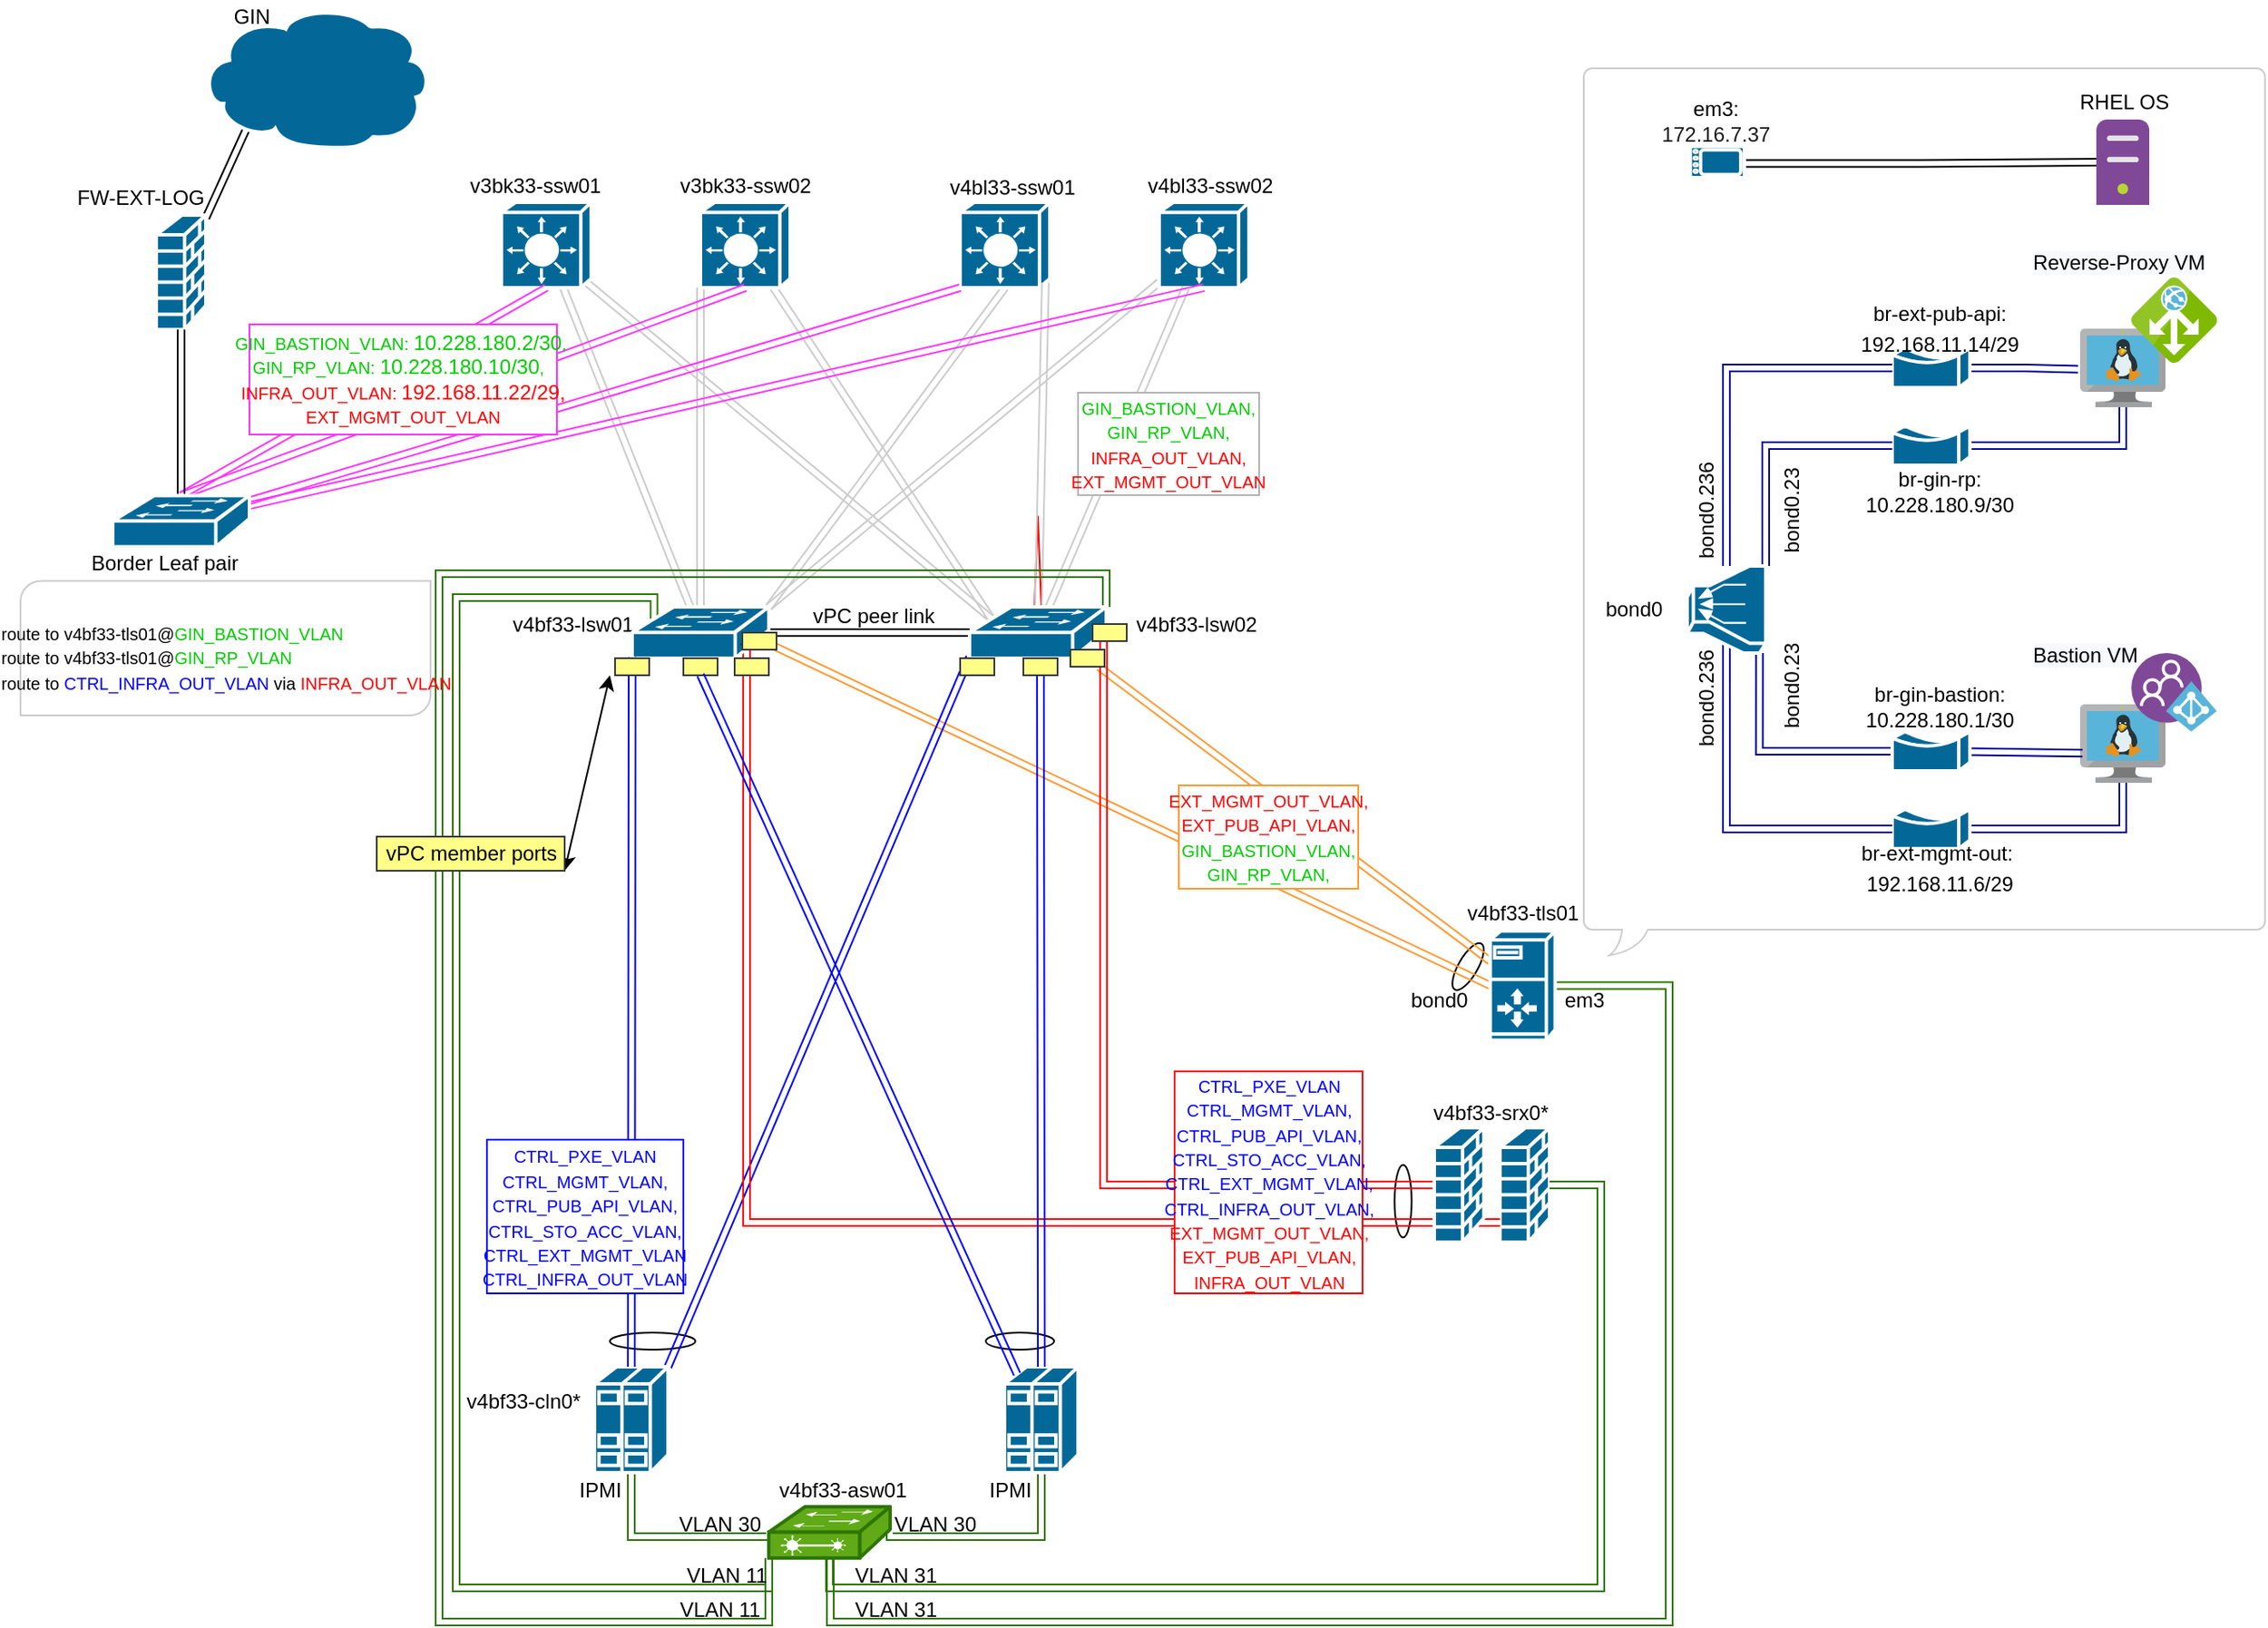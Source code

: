<mxfile version="14.4.4" type="github">
  <diagram id="cgUr09Xqpb1lFKW807KI" name="Page-1">
    <mxGraphModel dx="771" dy="448" grid="1" gridSize="10" guides="1" tooltips="1" connect="1" arrows="1" fold="1" page="1" pageScale="1" pageWidth="850" pageHeight="1100" math="0" shadow="0">
      <root>
        <mxCell id="0" />
        <mxCell id="1" parent="0" />
        <mxCell id="PLKDB188a2l5lJHVr24N-26" value="" style="shape=mxgraph.cisco.security.firewall;html=1;pointerEvents=1;dashed=0;fillColor=#036897;strokeColor=#ffffff;strokeWidth=2;verticalLabelPosition=bottom;verticalAlign=top;align=center;outlineConnect=0;" parent="1" vertex="1">
          <mxGeometry x="871" y="800.5" width="29" height="67" as="geometry" />
        </mxCell>
        <mxCell id="PLKDB188a2l5lJHVr24N-235" value="" style="verticalLabelPosition=bottom;verticalAlign=top;html=1;shape=mxgraph.basic.diag_round_rect;dx=6;strokeColor=#CCCCCC;rotation=-180;" parent="1" vertex="1">
          <mxGeometry x="5" y="480.25" width="240" height="78.75" as="geometry" />
        </mxCell>
        <mxCell id="PLKDB188a2l5lJHVr24N-230" value="" style="whiteSpace=wrap;html=1;shape=mxgraph.basic.roundRectCallout;dx=30;dy=15;size=5;boundedLbl=1;strokeColor=#CCCCCC;" parent="1" vertex="1">
          <mxGeometry x="920" y="180" width="398.77" height="519.5" as="geometry" />
        </mxCell>
        <mxCell id="PLKDB188a2l5lJHVr24N-215" value="" style="ellipse;whiteSpace=wrap;html=1;rotation=-60;" parent="1" vertex="1">
          <mxGeometry x="836.78" y="700.53" width="31" height="11.25" as="geometry" />
        </mxCell>
        <mxCell id="PLKDB188a2l5lJHVr24N-134" style="edgeStyle=none;rounded=0;orthogonalLoop=1;jettySize=auto;html=1;shape=link;fillColor=#60a917;strokeColor=#FF9933;" parent="1" source="PLKDB188a2l5lJHVr24N-130" target="PLKDB188a2l5lJHVr24N-133" edge="1">
          <mxGeometry relative="1" as="geometry">
            <mxPoint x="820" y="618.179" as="sourcePoint" />
            <mxPoint x="631.077" y="525.5" as="targetPoint" />
          </mxGeometry>
        </mxCell>
        <mxCell id="PLKDB188a2l5lJHVr24N-136" style="edgeStyle=none;rounded=0;orthogonalLoop=1;jettySize=auto;html=1;exitX=0;exitY=0.5;exitDx=0;exitDy=0;exitPerimeter=0;entryX=0.87;entryY=0.74;entryDx=0;entryDy=0;entryPerimeter=0;shape=link;fillColor=#60a917;strokeColor=#FF9933;" parent="1" source="PLKDB188a2l5lJHVr24N-130" target="PLKDB188a2l5lJHVr24N-135" edge="1">
          <mxGeometry relative="1" as="geometry">
            <mxPoint x="820" y="627.5" as="sourcePoint" />
            <mxPoint x="432.6" y="517.7" as="targetPoint" />
          </mxGeometry>
        </mxCell>
        <mxCell id="PLKDB188a2l5lJHVr24N-1" value="" style="ellipse;whiteSpace=wrap;html=1;" parent="1" vertex="1">
          <mxGeometry x="350" y="920.5" width="50" height="10" as="geometry" />
        </mxCell>
        <mxCell id="PLKDB188a2l5lJHVr24N-2" value="" style="ellipse;whiteSpace=wrap;html=1;" parent="1" vertex="1">
          <mxGeometry x="570" y="920.5" width="40" height="10" as="geometry" />
        </mxCell>
        <mxCell id="PLKDB188a2l5lJHVr24N-7" value="" style="ellipse;whiteSpace=wrap;html=1;rotation=-90;" parent="1" vertex="1">
          <mxGeometry x="793" y="838.5" width="42.5" height="10" as="geometry" />
        </mxCell>
        <mxCell id="PLKDB188a2l5lJHVr24N-10" style="rounded=0;orthogonalLoop=1;jettySize=auto;html=1;shape=link;strokeColor=#0000FF;" parent="1" source="PLKDB188a2l5lJHVr24N-61" target="PLKDB188a2l5lJHVr24N-58" edge="1">
          <mxGeometry relative="1" as="geometry" />
        </mxCell>
        <mxCell id="PLKDB188a2l5lJHVr24N-11" style="rounded=0;orthogonalLoop=1;jettySize=auto;html=1;exitX=1;exitY=0;exitDx=0;exitDy=0;exitPerimeter=0;entryX=0;entryY=0.98;entryDx=0;entryDy=0;entryPerimeter=0;shape=link;strokeColor=#0000FF;" parent="1" source="PLKDB188a2l5lJHVr24N-13" target="PLKDB188a2l5lJHVr24N-76" edge="1">
          <mxGeometry relative="1" as="geometry" />
        </mxCell>
        <mxCell id="PLKDB188a2l5lJHVr24N-12" style="rounded=0;orthogonalLoop=1;jettySize=auto;html=1;exitX=0.5;exitY=1;exitDx=0;exitDy=0;exitPerimeter=0;fillColor=#60a917;strokeColor=#2D7600;shape=link;entryX=0;entryY=0.5;entryDx=0;entryDy=0;entryPerimeter=0;edgeStyle=orthogonalEdgeStyle;" parent="1" source="PLKDB188a2l5lJHVr24N-13" target="PLKDB188a2l5lJHVr24N-40" edge="1">
          <mxGeometry relative="1" as="geometry">
            <mxPoint x="420.5" y="1030.5" as="targetPoint" />
            <Array as="points">
              <mxPoint x="363" y="1040" />
              <mxPoint x="443" y="1040" />
            </Array>
          </mxGeometry>
        </mxCell>
        <mxCell id="PLKDB188a2l5lJHVr24N-13" value="" style="shape=mxgraph.cisco.servers.standard_host;html=1;pointerEvents=1;dashed=0;fillColor=#036897;strokeColor=#ffffff;strokeWidth=2;verticalLabelPosition=bottom;verticalAlign=top;align=center;outlineConnect=0;" parent="1" vertex="1">
          <mxGeometry x="341" y="940.5" width="43" height="62" as="geometry" />
        </mxCell>
        <mxCell id="PLKDB188a2l5lJHVr24N-14" style="rounded=0;orthogonalLoop=1;jettySize=auto;html=1;exitX=0.17;exitY=0.07;exitDx=0;exitDy=0;exitPerimeter=0;shape=link;strokeColor=#0000FF;entryX=0.5;entryY=0.98;entryDx=0;entryDy=0;entryPerimeter=0;" parent="1" source="PLKDB188a2l5lJHVr24N-62" target="PLKDB188a2l5lJHVr24N-58" edge="1">
          <mxGeometry relative="1" as="geometry" />
        </mxCell>
        <mxCell id="PLKDB188a2l5lJHVr24N-15" style="edgeStyle=orthogonalEdgeStyle;shape=link;rounded=0;orthogonalLoop=1;jettySize=auto;html=1;exitX=0.5;exitY=0;exitDx=0;exitDy=0;exitPerimeter=0;entryX=0.5;entryY=0.98;entryDx=0;entryDy=0;entryPerimeter=0;strokeColor=#0000FF;" parent="1" target="PLKDB188a2l5lJHVr24N-76" edge="1">
          <mxGeometry relative="1" as="geometry">
            <mxPoint x="600.5" y="520.5" as="sourcePoint" />
          </mxGeometry>
        </mxCell>
        <mxCell id="PLKDB188a2l5lJHVr24N-16" style="rounded=0;orthogonalLoop=1;jettySize=auto;html=1;entryX=1;entryY=0.5;entryDx=0;entryDy=0;entryPerimeter=0;fillColor=#60a917;strokeColor=#2D7600;shape=link;edgeStyle=orthogonalEdgeStyle;exitX=0.5;exitY=1;exitDx=0;exitDy=0;exitPerimeter=0;" parent="1" source="PLKDB188a2l5lJHVr24N-17" target="PLKDB188a2l5lJHVr24N-40" edge="1">
          <mxGeometry relative="1" as="geometry">
            <Array as="points">
              <mxPoint x="603" y="1040" />
              <mxPoint x="514" y="1040" />
            </Array>
          </mxGeometry>
        </mxCell>
        <mxCell id="PLKDB188a2l5lJHVr24N-17" value="" style="shape=mxgraph.cisco.servers.standard_host;html=1;pointerEvents=1;dashed=0;fillColor=#036897;strokeColor=#ffffff;strokeWidth=2;verticalLabelPosition=bottom;verticalAlign=top;align=center;outlineConnect=0;" parent="1" vertex="1">
          <mxGeometry x="581" y="940.5" width="43" height="62" as="geometry" />
        </mxCell>
        <mxCell id="PLKDB188a2l5lJHVr24N-20" style="edgeStyle=orthogonalEdgeStyle;shape=link;rounded=0;orthogonalLoop=1;jettySize=auto;html=1;fillColor=#a0522d;" parent="1" source="PLKDB188a2l5lJHVr24N-58" target="PLKDB188a2l5lJHVr24N-76" edge="1">
          <mxGeometry relative="1" as="geometry">
            <Array as="points" />
          </mxGeometry>
        </mxCell>
        <mxCell id="PLKDB188a2l5lJHVr24N-23" style="edgeStyle=orthogonalEdgeStyle;rounded=0;orthogonalLoop=1;jettySize=auto;html=1;entryX=0.98;entryY=0.5;entryDx=0;entryDy=0;entryPerimeter=0;shape=link;strokeColor=#FF0000;" parent="1" source="PLKDB188a2l5lJHVr24N-25" target="PLKDB188a2l5lJHVr24N-76" edge="1">
          <mxGeometry relative="1" as="geometry" />
        </mxCell>
        <mxCell id="PLKDB188a2l5lJHVr24N-24" style="edgeStyle=orthogonalEdgeStyle;rounded=0;orthogonalLoop=1;jettySize=auto;html=1;entryX=0.98;entryY=0.5;entryDx=0;entryDy=0;entryPerimeter=0;shape=link;strokeColor=#FF0000;" parent="1" source="PLKDB188a2l5lJHVr24N-26" target="PLKDB188a2l5lJHVr24N-58" edge="1">
          <mxGeometry relative="1" as="geometry">
            <Array as="points">
              <mxPoint x="430" y="856" />
              <mxPoint x="430" y="511" />
            </Array>
          </mxGeometry>
        </mxCell>
        <mxCell id="frQwL65HYKCufrehO6zn-2" style="edgeStyle=orthogonalEdgeStyle;shape=link;rounded=0;orthogonalLoop=1;jettySize=auto;html=1;entryX=0.5;entryY=1;entryDx=0;entryDy=0;entryPerimeter=0;fillColor=#60a917;strokeColor=#2D7600;" parent="1" source="PLKDB188a2l5lJHVr24N-26" target="PLKDB188a2l5lJHVr24N-40" edge="1">
          <mxGeometry relative="1" as="geometry">
            <Array as="points">
              <mxPoint x="930" y="834" />
              <mxPoint x="930" y="1070" />
              <mxPoint x="478" y="1070" />
            </Array>
          </mxGeometry>
        </mxCell>
        <mxCell id="PLKDB188a2l5lJHVr24N-29" value="v4bf33-lsw01" style="text;html=1;align=center;verticalAlign=middle;resizable=0;points=[];autosize=1;" parent="1" vertex="1">
          <mxGeometry x="283" y="495.5" width="90" height="20" as="geometry" />
        </mxCell>
        <mxCell id="PLKDB188a2l5lJHVr24N-30" value="v4bf33-lsw02" style="text;html=1;align=center;verticalAlign=middle;resizable=0;points=[];autosize=1;" parent="1" vertex="1">
          <mxGeometry x="647.5" y="495.5" width="90" height="20" as="geometry" />
        </mxCell>
        <mxCell id="PLKDB188a2l5lJHVr24N-33" value="v4bf33-cln0*" style="text;html=1;align=center;verticalAlign=middle;resizable=0;points=[];autosize=1;" parent="1" vertex="1">
          <mxGeometry x="259" y="950.5" width="80" height="20" as="geometry" />
        </mxCell>
        <mxCell id="PLKDB188a2l5lJHVr24N-35" value="vPC peer link" style="text;html=1;align=center;verticalAlign=middle;resizable=0;points=[];autosize=1;" parent="1" vertex="1">
          <mxGeometry x="458.5" y="490.5" width="90" height="20" as="geometry" />
        </mxCell>
        <mxCell id="PLKDB188a2l5lJHVr24N-41" value="v4bf33-asw01" style="text;html=1;align=center;verticalAlign=middle;resizable=0;points=[];autosize=1;" parent="1" vertex="1">
          <mxGeometry x="440.5" y="1002.5" width="90" height="20" as="geometry" />
        </mxCell>
        <mxCell id="PLKDB188a2l5lJHVr24N-42" value="IPMI" style="text;html=1;align=center;verticalAlign=middle;resizable=0;points=[];autosize=1;" parent="1" vertex="1">
          <mxGeometry x="323.5" y="1002.5" width="40" height="20" as="geometry" />
        </mxCell>
        <mxCell id="PLKDB188a2l5lJHVr24N-43" value="IPMI" style="text;html=1;align=center;verticalAlign=middle;resizable=0;points=[];autosize=1;" parent="1" vertex="1">
          <mxGeometry x="563.5" y="1002.5" width="40" height="20" as="geometry" />
        </mxCell>
        <mxCell id="PLKDB188a2l5lJHVr24N-45" value="&lt;span style=&quot;color: rgba(0 , 0 , 0 , 0) ; font-family: monospace ; font-size: 0px&quot;&gt;%3CmxGraphModel%3E%3Croot%3E%3CmxCell%20id%3D%220%22%2F%3E%3CmxCell%20id%3D%221%22%20parent%3D%220%22%2F%3E%3CmxCell%20id%3D%222%22%20value%3D%2210.7.10.3%2F24%22%20style%3D%22text%3Bhtml%3D1%3Balign%3Dcenter%3BverticalAlign%3Dmiddle%3Bresizable%3D0%3Bpoints%3D%5B%5D%3Bautosize%3D1%3B%22%20vertex%3D%221%22%20parent%3D%221%22%3E%3CmxGeometry%20x%3D%22199.5%22%20y%3D%22540%22%20width%3D%2280%22%20height%3D%2220%22%20as%3D%22geometry%22%2F%3E%3C%2FmxCell%3E%3C%2Froot%3E%3C%2FmxGraphModel%3E&lt;/span&gt;" style="text;html=1;align=center;verticalAlign=middle;resizable=0;points=[];autosize=1;" parent="1" vertex="1">
          <mxGeometry x="478.5" y="505.5" width="20" height="20" as="geometry" />
        </mxCell>
        <mxCell id="PLKDB188a2l5lJHVr24N-46" style="edgeStyle=none;shape=link;rounded=0;orthogonalLoop=1;jettySize=auto;html=1;entryX=0.5;entryY=1;entryDx=0;entryDy=0;entryPerimeter=0;fontColor=#E6E6E6;strokeColor=#B3B3B3;" parent="1" edge="1">
          <mxGeometry relative="1" as="geometry">
            <mxPoint x="293.488" y="233.5" as="sourcePoint" />
          </mxGeometry>
        </mxCell>
        <mxCell id="PLKDB188a2l5lJHVr24N-49" style="edgeStyle=none;shape=link;rounded=0;orthogonalLoop=1;jettySize=auto;html=1;entryX=0.5;entryY=1;entryDx=0;entryDy=0;entryPerimeter=0;fontColor=#E6E6E6;strokeColor=#B3B3B3;" parent="1" edge="1">
          <mxGeometry relative="1" as="geometry">
            <mxPoint x="467.512" y="233.5" as="sourcePoint" />
          </mxGeometry>
        </mxCell>
        <mxCell id="PLKDB188a2l5lJHVr24N-50" style="edgeStyle=none;shape=link;rounded=0;orthogonalLoop=1;jettySize=auto;html=1;entryX=0.5;entryY=1;entryDx=0;entryDy=0;entryPerimeter=0;shadow=0;strokeColor=#B3B3B3;fontSize=10;fontColor=#E6E6E6;" parent="1" edge="1">
          <mxGeometry relative="1" as="geometry">
            <mxPoint x="500.705" y="233.5" as="sourcePoint" />
          </mxGeometry>
        </mxCell>
        <mxCell id="PLKDB188a2l5lJHVr24N-54" style="edgeStyle=orthogonalEdgeStyle;shape=link;rounded=0;orthogonalLoop=1;jettySize=auto;html=1;strokeColor=#FF0000;" parent="1" source="PLKDB188a2l5lJHVr24N-76" edge="1">
          <mxGeometry relative="1" as="geometry">
            <mxPoint x="600.5" y="495.5" as="sourcePoint" />
            <mxPoint x="600.529" y="495.5" as="targetPoint" />
          </mxGeometry>
        </mxCell>
        <mxCell id="PLKDB188a2l5lJHVr24N-55" style="shape=link;rounded=0;orthogonalLoop=1;jettySize=auto;html=1;exitX=0.5;exitY=0;exitDx=0;exitDy=0;exitPerimeter=0;entryX=0.5;entryY=0.98;entryDx=0;entryDy=0;entryPerimeter=0;strokeColor=#0000FF;" parent="1" source="PLKDB188a2l5lJHVr24N-77" target="PLKDB188a2l5lJHVr24N-76" edge="1">
          <mxGeometry relative="1" as="geometry">
            <mxPoint x="602" y="885.5" as="sourcePoint" />
            <mxPoint x="602" y="724.9" as="targetPoint" />
          </mxGeometry>
        </mxCell>
        <mxCell id="PLKDB188a2l5lJHVr24N-57" value="" style="endArrow=classic;startArrow=classic;html=1;entryX=1;entryY=1;entryDx=0;entryDy=0;" parent="1" target="PLKDB188a2l5lJHVr24N-56" edge="1">
          <mxGeometry width="50" height="50" relative="1" as="geometry">
            <mxPoint x="350" y="535.5" as="sourcePoint" />
            <mxPoint x="292" y="665.5" as="targetPoint" />
          </mxGeometry>
        </mxCell>
        <mxCell id="PLKDB188a2l5lJHVr24N-190" style="edgeStyle=none;shape=link;rounded=0;orthogonalLoop=1;jettySize=auto;html=1;exitX=1;exitY=0;exitDx=0;exitDy=0;exitPerimeter=0;strokeColor=#CCCCCC;" parent="1" source="PLKDB188a2l5lJHVr24N-58" target="PLKDB188a2l5lJHVr24N-83" edge="1">
          <mxGeometry relative="1" as="geometry" />
        </mxCell>
        <mxCell id="PLKDB188a2l5lJHVr24N-192" style="edgeStyle=none;shape=link;rounded=0;orthogonalLoop=1;jettySize=auto;html=1;exitX=1;exitY=0;exitDx=0;exitDy=0;exitPerimeter=0;entryX=0.5;entryY=1;entryDx=0;entryDy=0;entryPerimeter=0;strokeColor=#CCCCCC;" parent="1" source="PLKDB188a2l5lJHVr24N-58" target="PLKDB188a2l5lJHVr24N-81" edge="1">
          <mxGeometry relative="1" as="geometry" />
        </mxCell>
        <mxCell id="PLKDB188a2l5lJHVr24N-200" style="edgeStyle=none;shape=link;rounded=0;orthogonalLoop=1;jettySize=auto;html=1;strokeColor=#CCCCCC;" parent="1" source="PLKDB188a2l5lJHVr24N-58" target="PLKDB188a2l5lJHVr24N-177" edge="1">
          <mxGeometry relative="1" as="geometry" />
        </mxCell>
        <mxCell id="PLKDB188a2l5lJHVr24N-201" style="edgeStyle=none;shape=link;rounded=0;orthogonalLoop=1;jettySize=auto;html=1;entryX=0;entryY=1;entryDx=0;entryDy=0;entryPerimeter=0;strokeColor=#CCCCCC;" parent="1" source="PLKDB188a2l5lJHVr24N-58" target="PLKDB188a2l5lJHVr24N-178" edge="1">
          <mxGeometry relative="1" as="geometry" />
        </mxCell>
        <mxCell id="swwjwuBqU7D1S70BqLqP-3" style="edgeStyle=orthogonalEdgeStyle;shape=link;rounded=0;orthogonalLoop=1;jettySize=auto;html=1;exitX=0.16;exitY=0.23;exitDx=0;exitDy=0;exitPerimeter=0;entryX=0;entryY=1;entryDx=0;entryDy=0;entryPerimeter=0;fillColor=#60a917;strokeColor=#2D7600;" edge="1" parent="1" source="PLKDB188a2l5lJHVr24N-58" target="PLKDB188a2l5lJHVr24N-40">
          <mxGeometry relative="1" as="geometry">
            <Array as="points">
              <mxPoint x="376" y="490" />
              <mxPoint x="260" y="490" />
              <mxPoint x="260" y="1070" />
              <mxPoint x="443" y="1070" />
            </Array>
          </mxGeometry>
        </mxCell>
        <mxCell id="PLKDB188a2l5lJHVr24N-58" value="" style="shape=mxgraph.cisco.switches.workgroup_switch;html=1;pointerEvents=1;dashed=0;fillColor=#036897;strokeColor=#ffffff;strokeWidth=2;verticalLabelPosition=bottom;verticalAlign=top;align=center;outlineConnect=0;" parent="1" vertex="1">
          <mxGeometry x="363" y="495.5" width="80" height="30" as="geometry" />
        </mxCell>
        <mxCell id="PLKDB188a2l5lJHVr24N-66" value="" style="whiteSpace=wrap;html=1;fillColor=#ffff88;strokeColor=#36393d;" parent="1" vertex="1">
          <mxGeometry x="423" y="525.5" width="20" height="10" as="geometry" />
        </mxCell>
        <mxCell id="PLKDB188a2l5lJHVr24N-81" value="" style="shape=mxgraph.cisco.switches.layer_3_switch;html=1;pointerEvents=1;dashed=0;fillColor=#036897;strokeColor=#ffffff;strokeWidth=2;verticalLabelPosition=bottom;verticalAlign=top;align=center;outlineConnect=0;" parent="1" vertex="1">
          <mxGeometry x="555" y="258.5" width="52.5" height="50" as="geometry" />
        </mxCell>
        <mxCell id="PLKDB188a2l5lJHVr24N-83" value="" style="shape=mxgraph.cisco.switches.layer_3_switch;html=1;pointerEvents=1;dashed=0;fillColor=#036897;strokeColor=#ffffff;strokeWidth=2;verticalLabelPosition=bottom;verticalAlign=top;align=center;outlineConnect=0;" parent="1" vertex="1">
          <mxGeometry x="671.5" y="258.5" width="52.5" height="50" as="geometry" />
        </mxCell>
        <mxCell id="PLKDB188a2l5lJHVr24N-98" style="shape=link;rounded=0;orthogonalLoop=1;jettySize=auto;html=1;exitX=0.2;exitY=0.87;exitDx=0;exitDy=0;exitPerimeter=0;" parent="1" source="PLKDB188a2l5lJHVr24N-241" target="PLKDB188a2l5lJHVr24N-111" edge="1">
          <mxGeometry relative="1" as="geometry">
            <mxPoint x="159.089" y="222.5" as="sourcePoint" />
          </mxGeometry>
        </mxCell>
        <mxCell id="PLKDB188a2l5lJHVr24N-100" value="&lt;font color=&quot;#000000&quot; style=&quot;font-size: 12px&quot;&gt;GIN&lt;/font&gt;" style="text;html=1;align=center;verticalAlign=middle;resizable=0;points=[];autosize=1;fontSize=10;fontColor=#E6E6E6;" parent="1" vertex="1">
          <mxGeometry x="120" y="140" width="40" height="20" as="geometry" />
        </mxCell>
        <mxCell id="PLKDB188a2l5lJHVr24N-111" value="" style="shape=mxgraph.cisco.security.firewall;html=1;pointerEvents=1;dashed=0;fillColor=#036897;strokeColor=#ffffff;strokeWidth=2;verticalLabelPosition=bottom;verticalAlign=top;align=center;outlineConnect=0;" parent="1" vertex="1">
          <mxGeometry x="84.5" y="266" width="29" height="67" as="geometry" />
        </mxCell>
        <mxCell id="PLKDB188a2l5lJHVr24N-123" style="shape=link;rounded=0;orthogonalLoop=1;jettySize=auto;html=1;exitX=0.5;exitY=0;exitDx=0;exitDy=0;exitPerimeter=0;entryX=0.5;entryY=0.98;entryDx=0;entryDy=0;entryPerimeter=0;strokeColor=#0000FF;" parent="1" source="PLKDB188a2l5lJHVr24N-17" target="PLKDB188a2l5lJHVr24N-77" edge="1">
          <mxGeometry relative="1" as="geometry">
            <mxPoint x="602" y="885.5" as="sourcePoint" />
            <mxPoint x="600.5" y="524.9" as="targetPoint" />
          </mxGeometry>
        </mxCell>
        <mxCell id="PLKDB188a2l5lJHVr24N-124" style="rounded=0;orthogonalLoop=1;jettySize=auto;html=1;shape=link;strokeColor=#0000FF;entryX=0;entryY=0.98;entryDx=0;entryDy=0;entryPerimeter=0;" parent="1" source="PLKDB188a2l5lJHVr24N-13" target="PLKDB188a2l5lJHVr24N-58" edge="1">
          <mxGeometry relative="1" as="geometry">
            <mxPoint x="362.076" y="885.5" as="sourcePoint" />
            <mxPoint x="362.963" y="525.5" as="targetPoint" />
          </mxGeometry>
        </mxCell>
        <mxCell id="PLKDB188a2l5lJHVr24N-61" value="" style="whiteSpace=wrap;html=1;fillColor=#ffff88;strokeColor=#36393d;" parent="1" vertex="1">
          <mxGeometry x="353" y="525.5" width="20" height="10" as="geometry" />
        </mxCell>
        <mxCell id="PLKDB188a2l5lJHVr24N-62" value="" style="whiteSpace=wrap;html=1;fillColor=#ffff88;strokeColor=#36393d;" parent="1" vertex="1">
          <mxGeometry x="393" y="525.5" width="20" height="10" as="geometry" />
        </mxCell>
        <mxCell id="PLKDB188a2l5lJHVr24N-128" style="rounded=0;orthogonalLoop=1;jettySize=auto;html=1;exitX=0.17;exitY=0.07;exitDx=0;exitDy=0;exitPerimeter=0;shape=link;strokeColor=#0000FF;entryX=0.5;entryY=0.98;entryDx=0;entryDy=0;entryPerimeter=0;" parent="1" source="PLKDB188a2l5lJHVr24N-17" target="PLKDB188a2l5lJHVr24N-62" edge="1">
          <mxGeometry relative="1" as="geometry">
            <mxPoint x="587.81" y="889.84" as="sourcePoint" />
            <mxPoint x="403" y="524.9" as="targetPoint" />
          </mxGeometry>
        </mxCell>
        <mxCell id="PLKDB188a2l5lJHVr24N-36" value="&lt;span style=&quot;font-family: &amp;#34;calibri&amp;#34; , sans-serif ; text-transform: uppercase&quot;&gt;&lt;font style=&quot;font-size: 10px&quot; color=&quot;#0000ff&quot;&gt;CTRL_PXE_VLAN&lt;br&gt;ctrl_mgmt_vlan, ctrl_pub_api_vlan,&lt;br&gt;ctrl_sto_acc_vlan, CTRL_ext_mgmt_vlan&lt;br&gt;CTRL_INFRA_OUT_VLAN&lt;br&gt;&lt;/font&gt;&lt;/span&gt;" style="whiteSpace=wrap;html=1;strokeColor=#0000FF;" parent="1" vertex="1">
          <mxGeometry x="278" y="807.5" width="115" height="90" as="geometry" />
        </mxCell>
        <mxCell id="PLKDB188a2l5lJHVr24N-131" style="edgeStyle=none;rounded=0;orthogonalLoop=1;jettySize=auto;html=1;shape=link;" parent="1" source="PLKDB188a2l5lJHVr24N-133" target="PLKDB188a2l5lJHVr24N-76" edge="1">
          <mxGeometry relative="1" as="geometry" />
        </mxCell>
        <mxCell id="PLKDB188a2l5lJHVr24N-132" style="edgeStyle=none;rounded=0;orthogonalLoop=1;jettySize=auto;html=1;exitX=0;exitY=0.5;exitDx=0;exitDy=0;exitPerimeter=0;entryX=0.87;entryY=0.74;entryDx=0;entryDy=0;entryPerimeter=0;shape=link;" parent="1" source="PLKDB188a2l5lJHVr24N-135" target="PLKDB188a2l5lJHVr24N-58" edge="1">
          <mxGeometry relative="1" as="geometry" />
        </mxCell>
        <mxCell id="frQwL65HYKCufrehO6zn-3" style="edgeStyle=orthogonalEdgeStyle;shape=link;rounded=0;orthogonalLoop=1;jettySize=auto;html=1;entryX=0.5;entryY=1;entryDx=0;entryDy=0;entryPerimeter=0;fillColor=#60a917;strokeColor=#2D7600;" parent="1" source="PLKDB188a2l5lJHVr24N-130" target="PLKDB188a2l5lJHVr24N-40" edge="1">
          <mxGeometry relative="1" as="geometry">
            <Array as="points">
              <mxPoint x="970" y="717" />
              <mxPoint x="970" y="1090" />
              <mxPoint x="479" y="1090" />
              <mxPoint x="479" y="1053" />
            </Array>
          </mxGeometry>
        </mxCell>
        <mxCell id="PLKDB188a2l5lJHVr24N-130" value="" style="shape=mxgraph.cisco.servers.server_with_router;html=1;pointerEvents=1;dashed=0;fillColor=#036897;strokeColor=#ffffff;strokeWidth=2;verticalLabelPosition=bottom;verticalAlign=top;align=center;outlineConnect=0;" parent="1" vertex="1">
          <mxGeometry x="865.27" y="685.25" width="38" height="64" as="geometry" />
        </mxCell>
        <mxCell id="PLKDB188a2l5lJHVr24N-181" style="edgeStyle=none;shape=link;rounded=0;orthogonalLoop=1;jettySize=auto;html=1;strokeColor=#CCCCCC;" parent="1" source="PLKDB188a2l5lJHVr24N-76" target="PLKDB188a2l5lJHVr24N-83" edge="1">
          <mxGeometry relative="1" as="geometry" />
        </mxCell>
        <mxCell id="PLKDB188a2l5lJHVr24N-189" style="edgeStyle=none;shape=link;rounded=0;orthogonalLoop=1;jettySize=auto;html=1;entryX=0.95;entryY=0.94;entryDx=0;entryDy=0;entryPerimeter=0;strokeColor=#CCCCCC;" parent="1" source="PLKDB188a2l5lJHVr24N-76" target="PLKDB188a2l5lJHVr24N-81" edge="1">
          <mxGeometry relative="1" as="geometry" />
        </mxCell>
        <mxCell id="PLKDB188a2l5lJHVr24N-198" style="edgeStyle=none;shape=link;rounded=0;orthogonalLoop=1;jettySize=auto;html=1;exitX=0.16;exitY=0.23;exitDx=0;exitDy=0;exitPerimeter=0;strokeColor=#CCCCCC;" parent="1" source="PLKDB188a2l5lJHVr24N-76" target="PLKDB188a2l5lJHVr24N-178" edge="1">
          <mxGeometry relative="1" as="geometry" />
        </mxCell>
        <mxCell id="PLKDB188a2l5lJHVr24N-199" style="edgeStyle=none;shape=link;rounded=0;orthogonalLoop=1;jettySize=auto;html=1;exitX=0.16;exitY=0.23;exitDx=0;exitDy=0;exitPerimeter=0;entryX=0.95;entryY=0.94;entryDx=0;entryDy=0;entryPerimeter=0;strokeColor=#CCCCCC;" parent="1" source="PLKDB188a2l5lJHVr24N-76" target="PLKDB188a2l5lJHVr24N-177" edge="1">
          <mxGeometry relative="1" as="geometry" />
        </mxCell>
        <mxCell id="swwjwuBqU7D1S70BqLqP-2" style="edgeStyle=orthogonalEdgeStyle;shape=link;rounded=0;orthogonalLoop=1;jettySize=auto;html=1;exitX=1;exitY=0;exitDx=0;exitDy=0;exitPerimeter=0;entryX=0;entryY=1;entryDx=0;entryDy=0;entryPerimeter=0;fillColor=#60a917;strokeColor=#2D7600;" edge="1" parent="1" source="PLKDB188a2l5lJHVr24N-76" target="PLKDB188a2l5lJHVr24N-40">
          <mxGeometry relative="1" as="geometry">
            <Array as="points">
              <mxPoint x="641" y="476" />
              <mxPoint x="250" y="476" />
              <mxPoint x="250" y="1090" />
              <mxPoint x="443" y="1090" />
            </Array>
          </mxGeometry>
        </mxCell>
        <mxCell id="PLKDB188a2l5lJHVr24N-76" value="" style="shape=mxgraph.cisco.switches.workgroup_switch;html=1;pointerEvents=1;dashed=0;fillColor=#036897;strokeColor=#ffffff;strokeWidth=2;verticalLabelPosition=bottom;verticalAlign=top;align=center;outlineConnect=0;" parent="1" vertex="1">
          <mxGeometry x="560.5" y="495.5" width="80" height="30" as="geometry" />
        </mxCell>
        <mxCell id="PLKDB188a2l5lJHVr24N-133" value="" style="whiteSpace=wrap;html=1;fillColor=#ffff88;strokeColor=#36393d;" parent="1" vertex="1">
          <mxGeometry x="619.5" y="520.5" width="20" height="10" as="geometry" />
        </mxCell>
        <mxCell id="PLKDB188a2l5lJHVr24N-65" value="" style="whiteSpace=wrap;html=1;fillColor=#ffff88;strokeColor=#36393d;" parent="1" vertex="1">
          <mxGeometry x="632.5" y="505.5" width="20" height="10" as="geometry" />
        </mxCell>
        <mxCell id="PLKDB188a2l5lJHVr24N-78" value="" style="whiteSpace=wrap;html=1;fillColor=#ffff88;strokeColor=#36393d;" parent="1" vertex="1">
          <mxGeometry x="555" y="525.5" width="20" height="10" as="geometry" />
        </mxCell>
        <mxCell id="PLKDB188a2l5lJHVr24N-77" value="" style="whiteSpace=wrap;html=1;fillColor=#ffff88;strokeColor=#36393d;" parent="1" vertex="1">
          <mxGeometry x="592" y="525.5" width="20" height="10" as="geometry" />
        </mxCell>
        <mxCell id="PLKDB188a2l5lJHVr24N-135" value="" style="whiteSpace=wrap;html=1;fillColor=#ffff88;strokeColor=#36393d;" parent="1" vertex="1">
          <mxGeometry x="427.5" y="510.5" width="20" height="10" as="geometry" />
        </mxCell>
        <mxCell id="PLKDB188a2l5lJHVr24N-138" value="&lt;font color=&quot;#ff0000&quot;&gt;&lt;span style=&quot;font-family: &amp;#34;calibri&amp;#34; , sans-serif ; font-size: 10px ; text-transform: uppercase&quot;&gt;EXT_MGMT_OUT_VLAN,&lt;/span&gt;&lt;br style=&quot;font-family: &amp;#34;calibri&amp;#34; , sans-serif ; font-size: 10px ; text-transform: uppercase&quot;&gt;&lt;/font&gt;&lt;span style=&quot;font-family: &amp;#34;calibri&amp;#34; , sans-serif ; font-size: 10px ; text-transform: uppercase&quot;&gt;&lt;font color=&quot;#ff0000&quot;&gt;EXT_PUB_API_VLAN,&lt;/font&gt;&lt;br&gt;&lt;font color=&quot;#00cc00&quot;&gt;GIN_bastion_VLAN, GIN_RP_VLAN,&lt;/font&gt;&lt;/span&gt;&lt;font style=&quot;font-size: 10px&quot; color=&quot;#0000ff&quot;&gt;&lt;br&gt;&lt;/font&gt;" style="whiteSpace=wrap;html=1;strokeColor=#FF9933;" parent="1" vertex="1">
          <mxGeometry x="683" y="600" width="105" height="60.5" as="geometry" />
        </mxCell>
        <mxCell id="PLKDB188a2l5lJHVr24N-139" value="v4bf33-tls01" style="text;html=1;align=center;verticalAlign=middle;resizable=0;points=[];autosize=1;" parent="1" vertex="1">
          <mxGeometry x="844.27" y="665.25" width="80" height="20" as="geometry" />
        </mxCell>
        <mxCell id="PLKDB188a2l5lJHVr24N-140" value="" style="aspect=fixed;html=1;points=[];align=center;image;fontSize=12;image=img/lib/mscae/VM_Linux.svg;" parent="1" vertex="1">
          <mxGeometry x="1210.52" y="332.5" width="50" height="46" as="geometry" />
        </mxCell>
        <mxCell id="PLKDB188a2l5lJHVr24N-141" value="" style="aspect=fixed;html=1;points=[];align=center;image;fontSize=12;image=img/lib/mscae/VM_Linux.svg;" parent="1" vertex="1">
          <mxGeometry x="1210.52" y="552.5" width="50" height="46" as="geometry" />
        </mxCell>
        <mxCell id="PLKDB188a2l5lJHVr24N-142" value="" style="aspect=fixed;html=1;points=[];align=center;image;fontSize=12;image=img/lib/mscae/Application_Gateway.svg;" parent="1" vertex="1">
          <mxGeometry x="1240.52" y="302.5" width="50" height="50" as="geometry" />
        </mxCell>
        <mxCell id="PLKDB188a2l5lJHVr24N-143" value="" style="aspect=fixed;html=1;points=[];align=center;image;fontSize=12;image=img/lib/mscae/Azure_AD_B2C.svg;" parent="1" vertex="1">
          <mxGeometry x="1240.52" y="522.5" width="50" height="46" as="geometry" />
        </mxCell>
        <mxCell id="PLKDB188a2l5lJHVr24N-148" style="edgeStyle=orthogonalEdgeStyle;shape=link;rounded=0;orthogonalLoop=1;jettySize=auto;html=1;exitX=1;exitY=0.5;exitDx=0;exitDy=0;exitPerimeter=0;entryX=-0.024;entryY=0.516;entryDx=0;entryDy=0;entryPerimeter=0;strokeColor=#000099;" parent="1" source="PLKDB188a2l5lJHVr24N-146" target="PLKDB188a2l5lJHVr24N-140" edge="1">
          <mxGeometry relative="1" as="geometry" />
        </mxCell>
        <mxCell id="PLKDB188a2l5lJHVr24N-146" value="" style="shape=mxgraph.cisco.misc.bridge;html=1;pointerEvents=1;dashed=0;fillColor=#036897;strokeColor=#ffffff;strokeWidth=2;verticalLabelPosition=bottom;verticalAlign=top;align=center;outlineConnect=0;" parent="1" vertex="1">
          <mxGeometry x="1100.52" y="344" width="45.5" height="23" as="geometry" />
        </mxCell>
        <mxCell id="PLKDB188a2l5lJHVr24N-149" style="edgeStyle=orthogonalEdgeStyle;shape=link;rounded=0;orthogonalLoop=1;jettySize=auto;html=1;strokeColor=#000099;" parent="1" source="PLKDB188a2l5lJHVr24N-147" target="PLKDB188a2l5lJHVr24N-140" edge="1">
          <mxGeometry relative="1" as="geometry" />
        </mxCell>
        <mxCell id="PLKDB188a2l5lJHVr24N-147" value="" style="shape=mxgraph.cisco.misc.bridge;html=1;pointerEvents=1;dashed=0;fillColor=#036897;strokeColor=#ffffff;strokeWidth=2;verticalLabelPosition=bottom;verticalAlign=top;align=center;outlineConnect=0;" parent="1" vertex="1">
          <mxGeometry x="1100.52" y="389.5" width="45.5" height="23" as="geometry" />
        </mxCell>
        <mxCell id="PLKDB188a2l5lJHVr24N-152" style="shape=link;rounded=0;orthogonalLoop=1;jettySize=auto;html=1;entryX=0.028;entryY=0.621;entryDx=0;entryDy=0;entryPerimeter=0;strokeColor=#000099;" parent="1" source="PLKDB188a2l5lJHVr24N-150" target="PLKDB188a2l5lJHVr24N-141" edge="1">
          <mxGeometry relative="1" as="geometry" />
        </mxCell>
        <mxCell id="PLKDB188a2l5lJHVr24N-162" style="edgeStyle=orthogonalEdgeStyle;shape=link;rounded=0;orthogonalLoop=1;jettySize=auto;html=1;entryX=0.08;entryY=0;entryDx=0;entryDy=0;entryPerimeter=0;strokeColor=#000099;" parent="1" source="PLKDB188a2l5lJHVr24N-150" target="PLKDB188a2l5lJHVr24N-157" edge="1">
          <mxGeometry relative="1" as="geometry" />
        </mxCell>
        <mxCell id="PLKDB188a2l5lJHVr24N-150" value="" style="shape=mxgraph.cisco.misc.bridge;html=1;pointerEvents=1;dashed=0;fillColor=#036897;strokeColor=#ffffff;strokeWidth=2;verticalLabelPosition=bottom;verticalAlign=top;align=center;outlineConnect=0;" parent="1" vertex="1">
          <mxGeometry x="1100.52" y="568.5" width="45.5" height="23" as="geometry" />
        </mxCell>
        <mxCell id="PLKDB188a2l5lJHVr24N-154" style="edgeStyle=orthogonalEdgeStyle;shape=link;rounded=0;orthogonalLoop=1;jettySize=auto;html=1;strokeColor=#000099;" parent="1" source="PLKDB188a2l5lJHVr24N-151" target="PLKDB188a2l5lJHVr24N-141" edge="1">
          <mxGeometry relative="1" as="geometry" />
        </mxCell>
        <mxCell id="PLKDB188a2l5lJHVr24N-151" value="" style="shape=mxgraph.cisco.misc.bridge;html=1;pointerEvents=1;dashed=0;fillColor=#036897;strokeColor=#ffffff;strokeWidth=2;verticalLabelPosition=bottom;verticalAlign=top;align=center;outlineConnect=0;" parent="1" vertex="1">
          <mxGeometry x="1100.52" y="614" width="45.5" height="23" as="geometry" />
        </mxCell>
        <mxCell id="PLKDB188a2l5lJHVr24N-155" value="&lt;span style=&quot;color: rgb(0 , 0 , 0) ; font-family: &amp;#34;helvetica&amp;#34; ; font-size: 12px ; font-style: normal ; font-weight: 400 ; letter-spacing: normal ; text-align: center ; text-indent: 0px ; text-transform: none ; word-spacing: 0px ; background-color: rgb(248 , 249 , 250) ; display: inline ; float: none&quot;&gt;Reverse-Proxy VM&lt;/span&gt;" style="text;whiteSpace=wrap;html=1;" parent="1" vertex="1">
          <mxGeometry x="1180.52" y="279.75" width="110" height="30" as="geometry" />
        </mxCell>
        <mxCell id="PLKDB188a2l5lJHVr24N-156" value="&lt;span style=&quot;color: rgb(0 , 0 , 0) ; font-family: &amp;#34;helvetica&amp;#34; ; font-size: 12px ; font-style: normal ; font-weight: 400 ; letter-spacing: normal ; text-align: center ; text-indent: 0px ; text-transform: none ; word-spacing: 0px ; background-color: rgb(248 , 249 , 250) ; display: inline ; float: none&quot;&gt;Bastion VM&lt;/span&gt;" style="text;whiteSpace=wrap;html=1;" parent="1" vertex="1">
          <mxGeometry x="1180.52" y="509.75" width="110" height="30" as="geometry" />
        </mxCell>
        <mxCell id="PLKDB188a2l5lJHVr24N-158" style="edgeStyle=orthogonalEdgeStyle;shape=link;rounded=0;orthogonalLoop=1;jettySize=auto;html=1;entryX=0;entryY=0.5;entryDx=0;entryDy=0;entryPerimeter=0;strokeColor=#000099;" parent="1" source="PLKDB188a2l5lJHVr24N-157" target="PLKDB188a2l5lJHVr24N-146" edge="1">
          <mxGeometry relative="1" as="geometry">
            <Array as="points">
              <mxPoint x="1003.77" y="355.75" />
            </Array>
          </mxGeometry>
        </mxCell>
        <mxCell id="PLKDB188a2l5lJHVr24N-159" style="edgeStyle=orthogonalEdgeStyle;shape=link;rounded=0;orthogonalLoop=1;jettySize=auto;html=1;exitX=0;exitY=1;exitDx=0;exitDy=0;exitPerimeter=0;entryX=0;entryY=0.5;entryDx=0;entryDy=0;entryPerimeter=0;strokeColor=#000099;" parent="1" source="PLKDB188a2l5lJHVr24N-157" target="PLKDB188a2l5lJHVr24N-147" edge="1">
          <mxGeometry relative="1" as="geometry" />
        </mxCell>
        <mxCell id="PLKDB188a2l5lJHVr24N-160" style="edgeStyle=orthogonalEdgeStyle;shape=link;rounded=0;orthogonalLoop=1;jettySize=auto;html=1;exitX=0.5;exitY=0.095;exitDx=0;exitDy=0;exitPerimeter=0;entryX=0;entryY=0.5;entryDx=0;entryDy=0;entryPerimeter=0;strokeColor=#000099;" parent="1" source="PLKDB188a2l5lJHVr24N-157" target="PLKDB188a2l5lJHVr24N-151" edge="1">
          <mxGeometry relative="1" as="geometry">
            <Array as="points">
              <mxPoint x="1003.77" y="625.75" />
            </Array>
          </mxGeometry>
        </mxCell>
        <mxCell id="PLKDB188a2l5lJHVr24N-157" value="" style="shape=mxgraph.cisco.misc.dslam;html=1;pointerEvents=1;dashed=0;fillColor=#036897;strokeColor=#ffffff;strokeWidth=2;verticalLabelPosition=bottom;verticalAlign=top;align=center;outlineConnect=0;rotation=-180;" parent="1" vertex="1">
          <mxGeometry x="980.52" y="471.5" width="46" height="51" as="geometry" />
        </mxCell>
        <mxCell id="PLKDB188a2l5lJHVr24N-163" value="bond0" style="text;html=1;align=center;verticalAlign=middle;resizable=0;points=[];autosize=1;" parent="1" vertex="1">
          <mxGeometry x="924.27" y="487" width="50" height="20" as="geometry" />
        </mxCell>
        <mxCell id="PLKDB188a2l5lJHVr24N-164" value="bond0.236" style="text;html=1;align=center;verticalAlign=middle;resizable=0;points=[];autosize=1;rotation=-90;" parent="1" vertex="1">
          <mxGeometry x="951.52" y="429.75" width="80" height="20" as="geometry" />
        </mxCell>
        <mxCell id="PLKDB188a2l5lJHVr24N-165" value="bond0.236" style="text;html=1;align=center;verticalAlign=middle;resizable=0;points=[];autosize=1;rotation=-90;" parent="1" vertex="1">
          <mxGeometry x="951.52" y="539.75" width="80" height="20" as="geometry" />
        </mxCell>
        <mxCell id="PLKDB188a2l5lJHVr24N-166" value="br-ext-mgmt-out:&amp;nbsp;&lt;table border=&quot;0&quot; cellpadding=&quot;0&quot; cellspacing=&quot;0&quot; width=&quot;153&quot; style=&quot;border-collapse: collapse ; width: 115pt&quot;&gt;&lt;tbody&gt;&lt;tr style=&quot;height: 15.0pt&quot;&gt;&lt;br/&gt;  &lt;td height=&quot;20&quot; class=&quot;xl3724&quot; width=&quot;153&quot; style=&quot;height: 15.0pt ; width: 115pt&quot;&gt;192.168.11.6/29&lt;/td&gt;&lt;/tr&gt;&lt;/tbody&gt;&lt;/table&gt;" style="text;html=1;align=center;verticalAlign=middle;resizable=0;points=[];autosize=1;" parent="1" vertex="1">
          <mxGeometry x="1043.27" y="630.25" width="170" height="40" as="geometry" />
        </mxCell>
        <mxCell id="PLKDB188a2l5lJHVr24N-167" value="br-ext-pub-api:&lt;br&gt;&lt;table border=&quot;0&quot; cellpadding=&quot;0&quot; cellspacing=&quot;0&quot; width=&quot;130&quot; style=&quot;border-collapse: collapse ; width: 98pt&quot;&gt;&lt;tbody&gt;&lt;tr style=&quot;height: 15.0pt&quot;&gt;  &lt;td height=&quot;20&quot; class=&quot;xl3724&quot; width=&quot;130&quot; style=&quot;height: 15.0pt ; width: 98pt&quot;&gt;192.168.11.14/29&lt;/td&gt;&lt;/tr&gt;&lt;/tbody&gt;&lt;/table&gt;" style="text;html=1;align=center;verticalAlign=middle;resizable=0;points=[];autosize=1;" parent="1" vertex="1">
          <mxGeometry x="1053.27" y="314" width="150" height="40" as="geometry" />
        </mxCell>
        <mxCell id="PLKDB188a2l5lJHVr24N-168" value="bond0" style="text;html=1;align=center;verticalAlign=middle;resizable=0;points=[];autosize=1;" parent="1" vertex="1">
          <mxGeometry x="810" y="715.63" width="50" height="20" as="geometry" />
        </mxCell>
        <mxCell id="PLKDB188a2l5lJHVr24N-169" value="bond0.23" style="text;html=1;align=center;verticalAlign=middle;resizable=0;points=[];autosize=1;rotation=-90;" parent="1" vertex="1">
          <mxGeometry x="1001.52" y="532.5" width="80" height="20" as="geometry" />
        </mxCell>
        <mxCell id="PLKDB188a2l5lJHVr24N-171" value="bond0.23" style="text;html=1;align=center;verticalAlign=middle;resizable=0;points=[];autosize=1;rotation=-90;" parent="1" vertex="1">
          <mxGeometry x="1001.52" y="429.75" width="80" height="20" as="geometry" />
        </mxCell>
        <mxCell id="PLKDB188a2l5lJHVr24N-172" value="br-gin-rp:&lt;br&gt;10.228.180.9/30" style="text;html=1;align=center;verticalAlign=middle;resizable=0;points=[];autosize=1;" parent="1" vertex="1">
          <mxGeometry x="1078.27" y="412.5" width="100" height="30" as="geometry" />
        </mxCell>
        <mxCell id="PLKDB188a2l5lJHVr24N-173" value="br-gin-bastion:&lt;br&gt;10.228.180.1/30" style="text;html=1;align=center;verticalAlign=middle;resizable=0;points=[];autosize=1;" parent="1" vertex="1">
          <mxGeometry x="1078.27" y="538.5" width="100" height="30" as="geometry" />
        </mxCell>
        <mxCell id="PLKDB188a2l5lJHVr24N-177" value="" style="shape=mxgraph.cisco.switches.layer_3_switch;html=1;pointerEvents=1;dashed=0;fillColor=#036897;strokeColor=#ffffff;strokeWidth=2;verticalLabelPosition=bottom;verticalAlign=top;align=center;outlineConnect=0;" parent="1" vertex="1">
          <mxGeometry x="286.5" y="258.5" width="52.5" height="50" as="geometry" />
        </mxCell>
        <mxCell id="PLKDB188a2l5lJHVr24N-178" value="" style="shape=mxgraph.cisco.switches.layer_3_switch;html=1;pointerEvents=1;dashed=0;fillColor=#036897;strokeColor=#ffffff;strokeWidth=2;verticalLabelPosition=bottom;verticalAlign=top;align=center;outlineConnect=0;" parent="1" vertex="1">
          <mxGeometry x="403" y="258.5" width="52.5" height="50" as="geometry" />
        </mxCell>
        <mxCell id="PLKDB188a2l5lJHVr24N-193" value="v3bk33-ssw01" style="text;html=1;align=center;verticalAlign=middle;resizable=0;points=[];autosize=1;" parent="1" vertex="1">
          <mxGeometry x="261" y="238.5" width="90" height="20" as="geometry" />
        </mxCell>
        <mxCell id="PLKDB188a2l5lJHVr24N-194" value="v4bl33-ssw01" style="text;whiteSpace=wrap;html=1;" parent="1" vertex="1">
          <mxGeometry x="546.5" y="235.75" width="100" height="30" as="geometry" />
        </mxCell>
        <mxCell id="PLKDB188a2l5lJHVr24N-195" value="v3bk33-ssw02" style="text;html=1;align=center;verticalAlign=middle;resizable=0;points=[];autosize=1;" parent="1" vertex="1">
          <mxGeometry x="384.25" y="238.5" width="90" height="20" as="geometry" />
        </mxCell>
        <mxCell id="PLKDB188a2l5lJHVr24N-197" value="v4bl33-ssw02" style="text;html=1;align=center;verticalAlign=middle;resizable=0;points=[];autosize=1;" parent="1" vertex="1">
          <mxGeometry x="656" y="238.5" width="90" height="20" as="geometry" />
        </mxCell>
        <mxCell id="PLKDB188a2l5lJHVr24N-38" value="&lt;span style=&quot;font-family: &amp;#34;calibri&amp;#34; , sans-serif ; font-size: 10px ; text-transform: uppercase&quot;&gt;&lt;font color=&quot;#00cc00&quot;&gt;GIN_BASTION_VLAN, GIN_RP_VLAN,&lt;/font&gt;&lt;/span&gt;&lt;span style=&quot;color: rgb(255 , 0 , 0) ; font-family: &amp;#34;calibri&amp;#34; , sans-serif ; font-size: 10px ; text-transform: uppercase&quot;&gt;&lt;br&gt;I&lt;/span&gt;&lt;span style=&quot;font-family: &amp;#34;calibri&amp;#34; , sans-serif ; font-size: 10px ; text-transform: uppercase&quot;&gt;&lt;font color=&quot;#ff0000&quot;&gt;NFRA_OUT_VLAN,&lt;br&gt;&lt;/font&gt;&lt;/span&gt;&lt;span style=&quot;color: rgb(255 , 0 , 0) ; font-family: &amp;#34;calibri&amp;#34; , sans-serif ; font-size: 10px ; text-transform: uppercase&quot;&gt;EXT_MGMT_OUT_VLAN&lt;/span&gt;&lt;font style=&quot;font-size: 10px&quot; color=&quot;#0000ff&quot;&gt;&lt;br&gt;&lt;/font&gt;" style="whiteSpace=wrap;html=1;strokeColor=#B3B3B3;" parent="1" vertex="1">
          <mxGeometry x="624" y="370" width="106" height="60" as="geometry" />
        </mxCell>
        <mxCell id="PLKDB188a2l5lJHVr24N-208" style="edgeStyle=none;shape=link;rounded=0;orthogonalLoop=1;jettySize=auto;html=1;entryX=0.5;entryY=1;entryDx=0;entryDy=0;entryPerimeter=0;strokeColor=#FF33FF;" parent="1" source="PLKDB188a2l5lJHVr24N-203" target="PLKDB188a2l5lJHVr24N-83" edge="1">
          <mxGeometry relative="1" as="geometry" />
        </mxCell>
        <mxCell id="PLKDB188a2l5lJHVr24N-209" style="edgeStyle=none;shape=link;rounded=0;orthogonalLoop=1;jettySize=auto;html=1;entryX=0;entryY=1;entryDx=0;entryDy=0;entryPerimeter=0;strokeColor=#FF33FF;" parent="1" source="PLKDB188a2l5lJHVr24N-203" target="PLKDB188a2l5lJHVr24N-81" edge="1">
          <mxGeometry relative="1" as="geometry" />
        </mxCell>
        <mxCell id="PLKDB188a2l5lJHVr24N-210" style="edgeStyle=none;shape=link;rounded=0;orthogonalLoop=1;jettySize=auto;html=1;exitX=0.5;exitY=0;exitDx=0;exitDy=0;exitPerimeter=0;entryX=0.5;entryY=1;entryDx=0;entryDy=0;entryPerimeter=0;strokeColor=#FF33FF;" parent="1" source="PLKDB188a2l5lJHVr24N-203" target="PLKDB188a2l5lJHVr24N-178" edge="1">
          <mxGeometry relative="1" as="geometry" />
        </mxCell>
        <mxCell id="PLKDB188a2l5lJHVr24N-211" style="edgeStyle=none;shape=link;rounded=0;orthogonalLoop=1;jettySize=auto;html=1;exitX=0.5;exitY=0;exitDx=0;exitDy=0;exitPerimeter=0;entryX=0.5;entryY=1;entryDx=0;entryDy=0;entryPerimeter=0;strokeColor=#FF33FF;" parent="1" source="PLKDB188a2l5lJHVr24N-203" target="PLKDB188a2l5lJHVr24N-177" edge="1">
          <mxGeometry relative="1" as="geometry" />
        </mxCell>
        <mxCell id="PLKDB188a2l5lJHVr24N-214" style="shape=link;rounded=0;orthogonalLoop=1;jettySize=auto;html=1;entryX=0.5;entryY=1;entryDx=0;entryDy=0;entryPerimeter=0;" parent="1" source="PLKDB188a2l5lJHVr24N-203" target="PLKDB188a2l5lJHVr24N-111" edge="1">
          <mxGeometry relative="1" as="geometry" />
        </mxCell>
        <mxCell id="PLKDB188a2l5lJHVr24N-203" value="" style="shape=mxgraph.cisco.switches.workgroup_switch;html=1;pointerEvents=1;dashed=0;fillColor=#036897;strokeColor=#ffffff;strokeWidth=2;verticalLabelPosition=bottom;verticalAlign=top;align=center;outlineConnect=0;" parent="1" vertex="1">
          <mxGeometry x="59" y="430.25" width="80" height="30" as="geometry" />
        </mxCell>
        <mxCell id="PLKDB188a2l5lJHVr24N-204" value="FW-EXT-LOG" style="text;html=1;align=center;verticalAlign=middle;resizable=0;points=[];autosize=1;" parent="1" vertex="1">
          <mxGeometry x="30" y="245.75" width="90" height="20" as="geometry" />
        </mxCell>
        <mxCell id="PLKDB188a2l5lJHVr24N-205" value="Border Leaf pair" style="text;html=1;align=center;verticalAlign=middle;resizable=0;points=[];autosize=1;" parent="1" vertex="1">
          <mxGeometry x="39" y="460.25" width="100" height="20" as="geometry" />
        </mxCell>
        <mxCell id="PLKDB188a2l5lJHVr24N-213" value="&lt;font color=&quot;#00cc00&quot;&gt;&lt;font face=&quot;calibri, sans-serif&quot;&gt;&lt;span style=&quot;text-transform: uppercase&quot;&gt;&lt;span style=&quot;font-size: 10px&quot;&gt;GIN_BASTION_VLAN:&amp;nbsp;&lt;/span&gt;&lt;font style=&quot;font-size: 12px&quot;&gt;10.228.180.2/30&lt;/font&gt;&lt;/span&gt;&lt;/font&gt;&lt;font face=&quot;calibri, sans-serif&quot;&gt;&lt;span style=&quot;font-size: 10px ; text-transform: uppercase&quot;&gt;,&amp;nbsp; GIN_RP_VLAN:&amp;nbsp;&lt;/span&gt;&lt;/font&gt;&lt;/font&gt;&lt;font face=&quot;calibri, sans-serif&quot; style=&quot;color: rgb(0 , 204 , 0)&quot;&gt;&lt;span style=&quot;text-transform: uppercase&quot;&gt;10.228.180.10/30&lt;/span&gt;&lt;/font&gt;&lt;font face=&quot;calibri, sans-serif&quot; style=&quot;color: rgb(0 , 204 , 0)&quot;&gt;&lt;span style=&quot;font-size: 10px ; text-transform: uppercase&quot;&gt;,&amp;nbsp;&amp;nbsp;&lt;/span&gt;&lt;/font&gt;&lt;span style=&quot;color: rgb(255 , 0 , 0) ; font-family: &amp;#34;calibri&amp;#34; , sans-serif ; text-transform: uppercase&quot;&gt;&lt;br&gt;&lt;span style=&quot;font-size: 10px&quot;&gt;INFRA_OU&lt;/span&gt;&lt;/span&gt;&lt;font color=&quot;#ff0000&quot; face=&quot;calibri, sans-serif&quot;&gt;&lt;span style=&quot;font-size: 10px ; text-transform: uppercase&quot;&gt;T_VLAN: &lt;/span&gt;&lt;span style=&quot;text-transform: uppercase&quot;&gt;&lt;font style=&quot;font-size: 12px&quot;&gt;192.168.11.22/29,&lt;br&gt;&lt;/font&gt;&lt;/span&gt;&lt;/font&gt;&lt;span style=&quot;color: rgb(255 , 0 , 0) ; font-family: &amp;#34;calibri&amp;#34; , sans-serif ; font-size: 10px ; text-transform: uppercase&quot;&gt;EXT_MGMT_OUT_VLAN&lt;/span&gt;&lt;font style=&quot;font-size: 10px&quot; color=&quot;#0000ff&quot;&gt;&lt;br&gt;&lt;/font&gt;" style="whiteSpace=wrap;html=1;strokeColor=#FF33FF;" parent="1" vertex="1">
          <mxGeometry x="139" y="330" width="180" height="64.5" as="geometry" />
        </mxCell>
        <mxCell id="PLKDB188a2l5lJHVr24N-232" value="&lt;div style=&quot;text-align: left&quot;&gt;&lt;font style=&quot;font-size: 10px&quot;&gt;route to v4bf33-tls01@&lt;span style=&quot;color: rgb(0 , 204 , 0) ; font-family: &amp;#34;calibri&amp;#34; , sans-serif ; text-transform: uppercase&quot;&gt;GIN_BASTION_VLAN&lt;/span&gt;&lt;/font&gt;&lt;/div&gt;&lt;div style=&quot;text-align: left&quot;&gt;&lt;font style=&quot;font-size: 10px&quot;&gt;&lt;span&gt;route to v4bf33-tls01@&lt;/span&gt;&lt;span style=&quot;color: rgb(0 , 204 , 0) ; font-family: &amp;#34;calibri&amp;#34; , sans-serif ; text-transform: uppercase&quot;&gt;GIN_RP_VLAN&amp;nbsp; &amp;nbsp; &amp;nbsp; &amp;nbsp; &amp;nbsp; &amp;nbsp;&lt;/span&gt;&lt;/font&gt;&lt;/div&gt;&lt;div style=&quot;text-align: left&quot;&gt;&lt;font style=&quot;font-size: 10px&quot;&gt;route to&amp;nbsp;&lt;span style=&quot;color: rgb(0 , 0 , 255) ; font-family: &amp;#34;calibri&amp;#34; , sans-serif ; text-transform: uppercase&quot;&gt;CTRL_INFRA_OUT_VLAN&lt;/span&gt;&amp;nbsp;via&amp;nbsp;&lt;span style=&quot;color: rgb(255 , 0 , 0) ; font-family: &amp;#34;calibri&amp;#34; , sans-serif ; text-transform: uppercase&quot;&gt;INFRA_OUT_VLAN&lt;/span&gt;&lt;/font&gt;&lt;/div&gt;" style="text;html=1;align=center;verticalAlign=middle;resizable=0;points=[];autosize=1;" parent="1" vertex="1">
          <mxGeometry y="499.5" width="250" height="50" as="geometry" />
        </mxCell>
        <mxCell id="PLKDB188a2l5lJHVr24N-238" value="v4bf33-srx0*" style="text;whiteSpace=wrap;html=1;" parent="1" vertex="1">
          <mxGeometry x="830" y="777.5" width="100" height="30" as="geometry" />
        </mxCell>
        <mxCell id="PLKDB188a2l5lJHVr24N-241" value="" style="shape=mxgraph.cisco.storage.cloud;html=1;pointerEvents=1;dashed=0;fillColor=#036897;strokeColor=#ffffff;strokeWidth=2;verticalLabelPosition=bottom;verticalAlign=top;align=center;outlineConnect=0;" parent="1" vertex="1">
          <mxGeometry x="110" y="143.75" width="135" height="83" as="geometry" />
        </mxCell>
        <mxCell id="hKEibMJ5IYkTtt7jxKvL-3" value="" style="aspect=fixed;html=1;points=[];align=center;image;fontSize=12;image=img/lib/mscae/Non_Azure_Machine.svg;labelBorderColor=none;" parent="1" vertex="1">
          <mxGeometry x="1220.02" y="210" width="31" height="50" as="geometry" />
        </mxCell>
        <mxCell id="hKEibMJ5IYkTtt7jxKvL-6" value="RHEL OS" style="text;html=1;align=center;verticalAlign=middle;resizable=0;points=[];autosize=1;" parent="1" vertex="1">
          <mxGeometry x="1200.52" y="190" width="70" height="20" as="geometry" />
        </mxCell>
        <mxCell id="hKEibMJ5IYkTtt7jxKvL-15" style="edgeStyle=orthogonalEdgeStyle;shape=link;rounded=0;orthogonalLoop=1;jettySize=auto;html=1;exitX=0;exitY=0.5;exitDx=0;exitDy=0;exitPerimeter=0;" parent="1" source="frQwL65HYKCufrehO6zn-15" target="hKEibMJ5IYkTtt7jxKvL-3" edge="1">
          <mxGeometry relative="1" as="geometry">
            <mxPoint x="1001.52" y="234.25" as="sourcePoint" />
          </mxGeometry>
        </mxCell>
        <mxCell id="hKEibMJ5IYkTtt7jxKvL-16" value="em3:&lt;br&gt;&lt;span style=&quot;font-family: &amp;#34;calibri&amp;#34; , sans-serif&quot;&gt;&lt;font color=&quot;#1a1a1a&quot; style=&quot;font-size: 12px&quot;&gt;172.16.7.37&lt;/font&gt;&lt;/span&gt;" style="text;html=1;align=center;verticalAlign=middle;resizable=0;points=[];autosize=1;" parent="1" vertex="1">
          <mxGeometry x="962.27" y="195.75" width="70" height="30" as="geometry" />
        </mxCell>
        <mxCell id="frQwL65HYKCufrehO6zn-4" value="&lt;br&gt;" style="text;html=1;align=center;verticalAlign=middle;resizable=0;points=[];autosize=1;" parent="1" vertex="1">
          <mxGeometry x="500.5" y="1052.5" width="20" height="20" as="geometry" />
        </mxCell>
        <mxCell id="frQwL65HYKCufrehO6zn-5" value="VLAN 31" style="text;html=1;align=center;verticalAlign=middle;resizable=0;points=[];autosize=1;" parent="1" vertex="1">
          <mxGeometry x="486.5" y="1052.5" width="60" height="20" as="geometry" />
        </mxCell>
        <mxCell id="frQwL65HYKCufrehO6zn-7" value="VLAN 31" style="text;html=1;align=center;verticalAlign=middle;resizable=0;points=[];autosize=1;" parent="1" vertex="1">
          <mxGeometry x="486.5" y="1072.5" width="60" height="20" as="geometry" />
        </mxCell>
        <mxCell id="frQwL65HYKCufrehO6zn-10" value="VLAN 30" style="text;html=1;align=center;verticalAlign=middle;resizable=0;points=[];autosize=1;" parent="1" vertex="1">
          <mxGeometry x="384" y="1022.5" width="60" height="20" as="geometry" />
        </mxCell>
        <mxCell id="frQwL65HYKCufrehO6zn-11" value="VLAN 30" style="text;html=1;align=center;verticalAlign=middle;resizable=0;points=[];autosize=1;" parent="1" vertex="1">
          <mxGeometry x="510" y="1022.5" width="60" height="20" as="geometry" />
        </mxCell>
        <mxCell id="frQwL65HYKCufrehO6zn-13" value="em3" style="text;html=1;align=center;verticalAlign=middle;resizable=0;points=[];autosize=1;" parent="1" vertex="1">
          <mxGeometry x="900" y="715.63" width="40" height="20" as="geometry" />
        </mxCell>
        <mxCell id="frQwL65HYKCufrehO6zn-15" value="" style="shape=mxgraph.cisco.misc.handheld;html=1;pointerEvents=1;dashed=0;fillColor=#036897;strokeColor=#ffffff;strokeWidth=2;verticalLabelPosition=bottom;verticalAlign=top;align=center;outlineConnect=0;rotation=-180;" parent="1" vertex="1">
          <mxGeometry x="980.52" y="225.75" width="33.5" height="20" as="geometry" />
        </mxCell>
        <mxCell id="PLKDB188a2l5lJHVr24N-56" value="vPC member ports" style="rounded=0;whiteSpace=wrap;html=1;fillColor=#ffff88;strokeColor=#36393d;" parent="1" vertex="1">
          <mxGeometry x="213.5" y="630" width="110" height="20" as="geometry" />
        </mxCell>
        <mxCell id="PLKDB188a2l5lJHVr24N-37" value="&lt;font style=&quot;font-size: 10px&quot;&gt;&lt;font style=&quot;font-size: 10px&quot;&gt;&lt;font face=&quot;calibri, sans-serif&quot; style=&quot;color: rgb(0 , 0 , 255) ; font-size: 10px&quot;&gt;&lt;span style=&quot;text-transform: uppercase&quot;&gt;CTRL_PXE_VLAN&lt;br&gt;ctrl_mgmt_vlan, ctrl_pub_api_vlan,&lt;/span&gt;&lt;/font&gt;&lt;br&gt;&lt;font face=&quot;calibri, sans-serif&quot; style=&quot;color: rgb(0 , 0 , 255) ; font-size: 10px&quot;&gt;&lt;span style=&quot;text-transform: uppercase&quot;&gt;ctrl_sto_acc_vlan, CTRL_ext_mgmt_vlan,&lt;br&gt;CTRL_INFRA_OUT_VLAN,&lt;/span&gt;&lt;/font&gt;&lt;br&gt;&lt;font face=&quot;calibri, sans-serif&quot; style=&quot;font-size: 10px&quot; color=&quot;#ff0000&quot;&gt;&lt;span style=&quot;text-transform: uppercase&quot;&gt;EXT_MGMT_OUT_VLAN,&lt;br&gt;EXT_PUB_API_VLAN, INFRA_OUT_VLAN&lt;/span&gt;&lt;/font&gt;&lt;/font&gt;&lt;/font&gt;&lt;font style=&quot;font-size: 10px&quot; color=&quot;#0000ff&quot;&gt;&lt;br&gt;&lt;/font&gt;" style="whiteSpace=wrap;html=1;strokeColor=#FF0000;" parent="1" vertex="1">
          <mxGeometry x="680.5" y="767.5" width="110" height="130" as="geometry" />
        </mxCell>
        <mxCell id="swwjwuBqU7D1S70BqLqP-5" value="VLAN 11" style="text;html=1;align=center;verticalAlign=middle;resizable=0;points=[];autosize=1;" vertex="1" parent="1">
          <mxGeometry x="387.5" y="1052.5" width="60" height="20" as="geometry" />
        </mxCell>
        <mxCell id="swwjwuBqU7D1S70BqLqP-6" value="VLAN 11" style="text;html=1;align=center;verticalAlign=middle;resizable=0;points=[];autosize=1;" vertex="1" parent="1">
          <mxGeometry x="384" y="1072.5" width="60" height="20" as="geometry" />
        </mxCell>
        <mxCell id="PLKDB188a2l5lJHVr24N-40" value="" style="shape=mxgraph.cisco.switches.layer_2_remote_switch;html=1;pointerEvents=1;dashed=0;fillColor=#60a917;strokeColor=#2D7600;strokeWidth=2;verticalLabelPosition=bottom;verticalAlign=top;align=center;outlineConnect=0;fontColor=#ffffff;" parent="1" vertex="1">
          <mxGeometry x="443" y="1022.5" width="71" height="30" as="geometry" />
        </mxCell>
        <mxCell id="PLKDB188a2l5lJHVr24N-25" value="" style="shape=mxgraph.cisco.security.firewall;html=1;pointerEvents=1;dashed=0;fillColor=#036897;strokeColor=#ffffff;strokeWidth=2;verticalLabelPosition=bottom;verticalAlign=top;align=center;outlineConnect=0;" parent="1" vertex="1">
          <mxGeometry x="832.5" y="800.5" width="29" height="67" as="geometry" />
        </mxCell>
      </root>
    </mxGraphModel>
  </diagram>
</mxfile>
